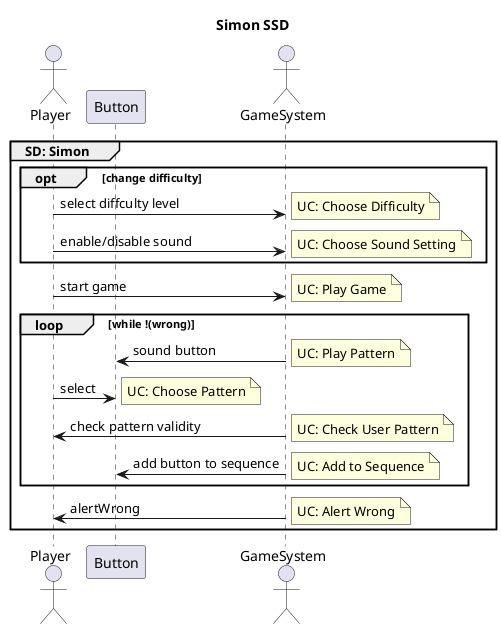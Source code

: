 @startuml
title Simon SSD
actor Player
participant Button
actor GameSystem
group SD: Simon

opt change difficulty
Player -> GameSystem: select diffculty level
 note right: UC: Choose Difficulty
 Player -> GameSystem: enable/disable sound
 note right: UC: Choose Sound Setting


end
Player -> GameSystem: start game
note right: UC: Play Game
loop while !(wrong)
GameSystem -> Button: sound button
note right: UC: Play Pattern
Player -> Button: select
note right: UC: Choose Pattern
GameSystem -> Player: check pattern validity
note right: UC: Check User Pattern
GameSystem -> Button: add button to sequence
note right: UC: Add to Sequence
end

GameSystem -> Player: alertWrong
note right: UC: Alert Wrong

end
@enduml